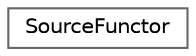 digraph "Graphical Class Hierarchy"
{
 // LATEX_PDF_SIZE
  bgcolor="transparent";
  edge [fontname=Helvetica,fontsize=10,labelfontname=Helvetica,labelfontsize=10];
  node [fontname=Helvetica,fontsize=10,shape=box,height=0.2,width=0.4];
  rankdir="LR";
  Node0 [id="Node000000",label="SourceFunctor",height=0.2,width=0.4,color="grey40", fillcolor="white", style="filled",URL="$struct_source_functor.html",tooltip="Functor to turn sources into binary functions."];
}

